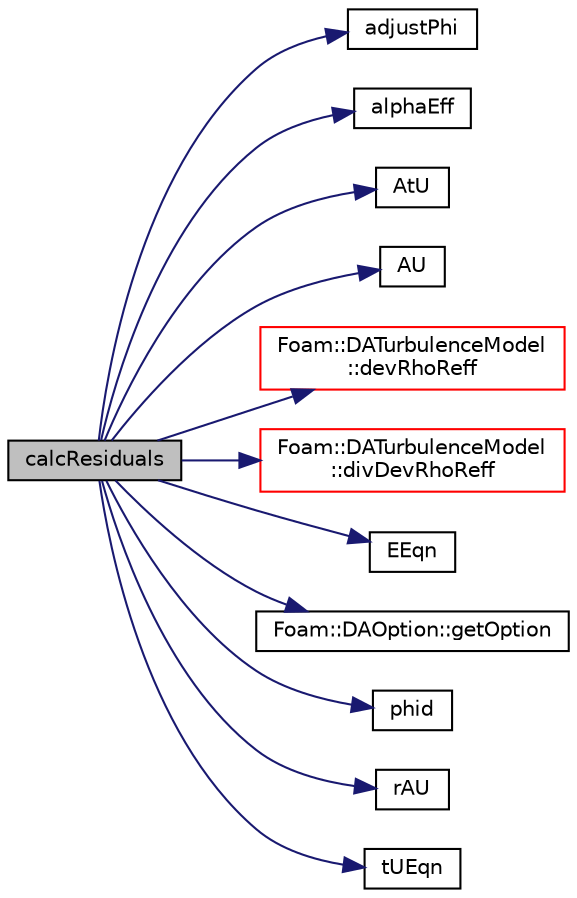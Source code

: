 digraph "calcResiduals"
{
  bgcolor="transparent";
  edge [fontname="Helvetica",fontsize="10",labelfontname="Helvetica",labelfontsize="10"];
  node [fontname="Helvetica",fontsize="10",shape=record];
  rankdir="LR";
  Node27 [label="calcResiduals",height=0.2,width=0.4,color="black", fillcolor="grey75", style="filled", fontcolor="black"];
  Node27 -> Node28 [color="midnightblue",fontsize="10",style="solid",fontname="Helvetica"];
  Node28 [label="adjustPhi",height=0.2,width=0.4,color="black",URL="$pEqnSimple_8H.html#a2763a4e809e5ae1f9caf5fb4bc42a66e"];
  Node27 -> Node29 [color="midnightblue",fontsize="10",style="solid",fontname="Helvetica"];
  Node29 [label="alphaEff",height=0.2,width=0.4,color="black",URL="$TEqnSimpleT_8H.html#ad145252fff6dd3b727ad3f1641750383"];
  Node27 -> Node30 [color="midnightblue",fontsize="10",style="solid",fontname="Helvetica"];
  Node30 [label="AtU",height=0.2,width=0.4,color="black",URL="$pEqnTurbo_8H.html#ac609a64b9ef5b255538e10bcbc939a5f"];
  Node27 -> Node31 [color="midnightblue",fontsize="10",style="solid",fontname="Helvetica"];
  Node31 [label="AU",height=0.2,width=0.4,color="black",URL="$pEqnTurbo_8H.html#ad314dff18d06dbde6e31187187d2bf77"];
  Node27 -> Node32 [color="midnightblue",fontsize="10",style="solid",fontname="Helvetica"];
  Node32 [label="Foam::DATurbulenceModel\l::devRhoReff",height=0.2,width=0.4,color="red",URL="$classFoam_1_1DATurbulenceModel.html#aef94ed444c2b8b4b333665ea4792d692",tooltip="dev terms "];
  Node27 -> Node35 [color="midnightblue",fontsize="10",style="solid",fontname="Helvetica"];
  Node35 [label="Foam::DATurbulenceModel\l::divDevRhoReff",height=0.2,width=0.4,color="red",URL="$classFoam_1_1DATurbulenceModel.html#a0c7033497464f2d4fd1241104e55bc51",tooltip="divDev terms "];
  Node27 -> Node36 [color="midnightblue",fontsize="10",style="solid",fontname="Helvetica"];
  Node36 [label="EEqn",height=0.2,width=0.4,color="black",URL="$EEqnRhoSimpleC_8H.html#ad6fb53c980fcf1747064d331735299bc"];
  Node27 -> Node37 [color="midnightblue",fontsize="10",style="solid",fontname="Helvetica"];
  Node37 [label="Foam::DAOption::getOption",height=0.2,width=0.4,color="black",URL="$classFoam_1_1DAOption.html#a4d6d2622f32c466e367526f5cc05d0fb",tooltip="get an option from subDict and key "];
  Node27 -> Node38 [color="midnightblue",fontsize="10",style="solid",fontname="Helvetica"];
  Node38 [label="phid",height=0.2,width=0.4,color="black",URL="$pEqnRhoSimpleC_8H.html#afb7e6c9b063485a0fb35e16d0e0b84a9"];
  Node27 -> Node39 [color="midnightblue",fontsize="10",style="solid",fontname="Helvetica"];
  Node39 [label="rAU",height=0.2,width=0.4,color="black",URL="$pEqnRhoSimpleC_8H.html#a4ae3ff6f0732a8a206a641d7ff2d9f7d"];
  Node27 -> Node40 [color="midnightblue",fontsize="10",style="solid",fontname="Helvetica"];
  Node40 [label="tUEqn",height=0.2,width=0.4,color="black",URL="$UEqnRhoSimpleC_8H.html#a9049e0a4ec4ba05187c2c500ad21958a"];
}
